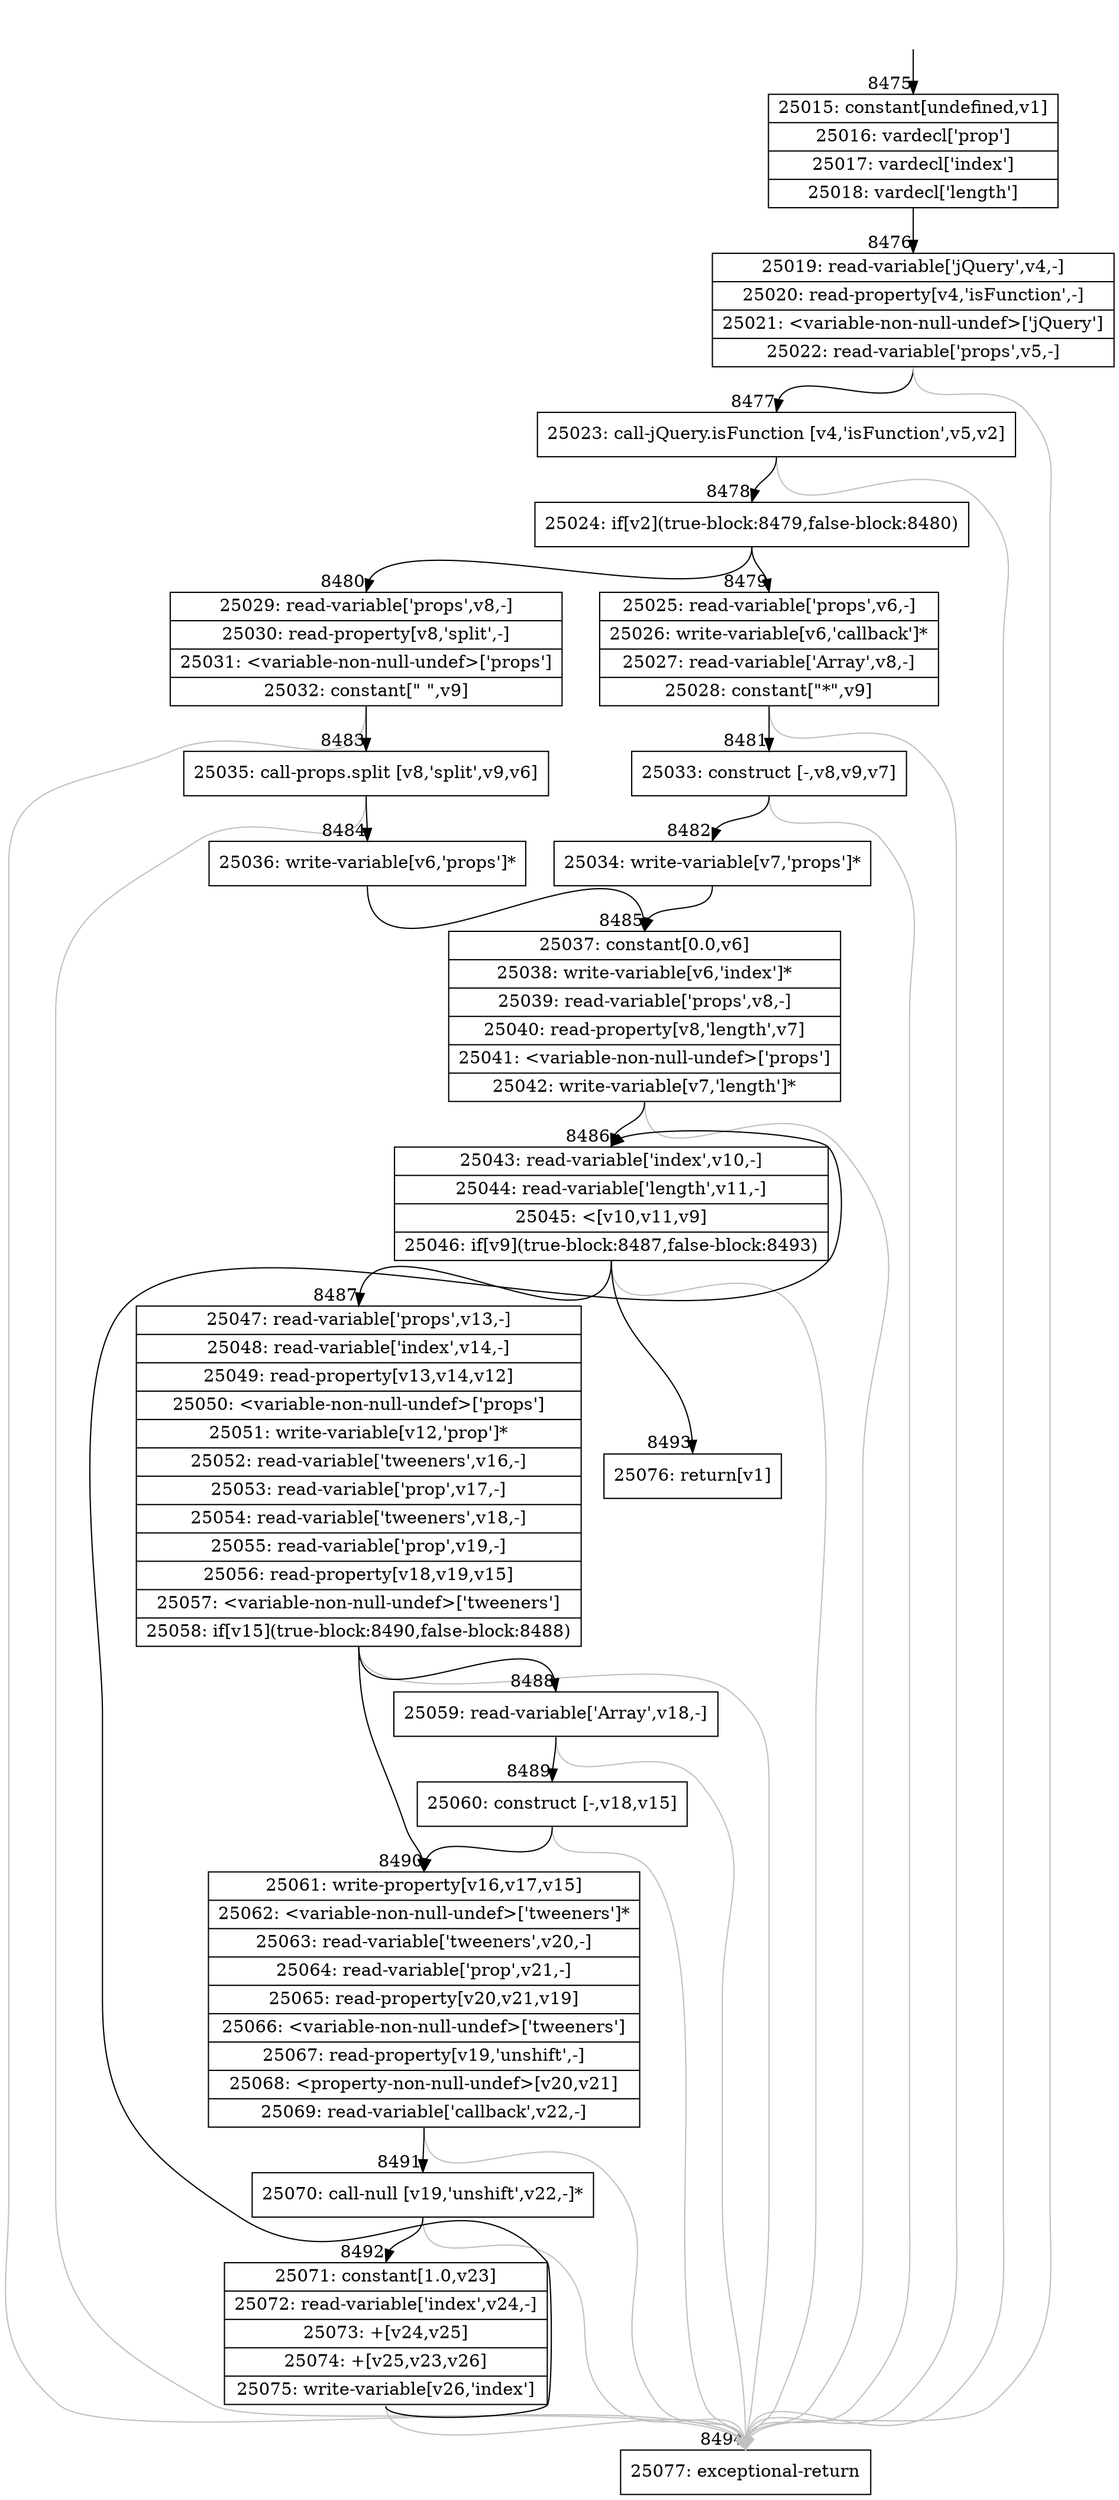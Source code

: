 digraph {
rankdir="TD"
BB_entry524[shape=none,label=""];
BB_entry524 -> BB8475 [tailport=s, headport=n, headlabel="    8475"]
BB8475 [shape=record label="{25015: constant[undefined,v1]|25016: vardecl['prop']|25017: vardecl['index']|25018: vardecl['length']}" ] 
BB8475 -> BB8476 [tailport=s, headport=n, headlabel="      8476"]
BB8476 [shape=record label="{25019: read-variable['jQuery',v4,-]|25020: read-property[v4,'isFunction',-]|25021: \<variable-non-null-undef\>['jQuery']|25022: read-variable['props',v5,-]}" ] 
BB8476 -> BB8477 [tailport=s, headport=n, headlabel="      8477"]
BB8476 -> BB8494 [tailport=s, headport=n, color=gray, headlabel="      8494"]
BB8477 [shape=record label="{25023: call-jQuery.isFunction [v4,'isFunction',v5,v2]}" ] 
BB8477 -> BB8478 [tailport=s, headport=n, headlabel="      8478"]
BB8477 -> BB8494 [tailport=s, headport=n, color=gray]
BB8478 [shape=record label="{25024: if[v2](true-block:8479,false-block:8480)}" ] 
BB8478 -> BB8479 [tailport=s, headport=n, headlabel="      8479"]
BB8478 -> BB8480 [tailport=s, headport=n, headlabel="      8480"]
BB8479 [shape=record label="{25025: read-variable['props',v6,-]|25026: write-variable[v6,'callback']*|25027: read-variable['Array',v8,-]|25028: constant[\"*\",v9]}" ] 
BB8479 -> BB8481 [tailport=s, headport=n, headlabel="      8481"]
BB8479 -> BB8494 [tailport=s, headport=n, color=gray]
BB8480 [shape=record label="{25029: read-variable['props',v8,-]|25030: read-property[v8,'split',-]|25031: \<variable-non-null-undef\>['props']|25032: constant[\" \",v9]}" ] 
BB8480 -> BB8483 [tailport=s, headport=n, headlabel="      8483"]
BB8480 -> BB8494 [tailport=s, headport=n, color=gray]
BB8481 [shape=record label="{25033: construct [-,v8,v9,v7]}" ] 
BB8481 -> BB8482 [tailport=s, headport=n, headlabel="      8482"]
BB8481 -> BB8494 [tailport=s, headport=n, color=gray]
BB8482 [shape=record label="{25034: write-variable[v7,'props']*}" ] 
BB8482 -> BB8485 [tailport=s, headport=n, headlabel="      8485"]
BB8483 [shape=record label="{25035: call-props.split [v8,'split',v9,v6]}" ] 
BB8483 -> BB8484 [tailport=s, headport=n, headlabel="      8484"]
BB8483 -> BB8494 [tailport=s, headport=n, color=gray]
BB8484 [shape=record label="{25036: write-variable[v6,'props']*}" ] 
BB8484 -> BB8485 [tailport=s, headport=n]
BB8485 [shape=record label="{25037: constant[0.0,v6]|25038: write-variable[v6,'index']*|25039: read-variable['props',v8,-]|25040: read-property[v8,'length',v7]|25041: \<variable-non-null-undef\>['props']|25042: write-variable[v7,'length']*}" ] 
BB8485 -> BB8486 [tailport=s, headport=n, headlabel="      8486"]
BB8485 -> BB8494 [tailport=s, headport=n, color=gray]
BB8486 [shape=record label="{25043: read-variable['index',v10,-]|25044: read-variable['length',v11,-]|25045: \<[v10,v11,v9]|25046: if[v9](true-block:8487,false-block:8493)}" ] 
BB8486 -> BB8487 [tailport=s, headport=n, headlabel="      8487"]
BB8486 -> BB8493 [tailport=s, headport=n, headlabel="      8493"]
BB8486 -> BB8494 [tailport=s, headport=n, color=gray]
BB8487 [shape=record label="{25047: read-variable['props',v13,-]|25048: read-variable['index',v14,-]|25049: read-property[v13,v14,v12]|25050: \<variable-non-null-undef\>['props']|25051: write-variable[v12,'prop']*|25052: read-variable['tweeners',v16,-]|25053: read-variable['prop',v17,-]|25054: read-variable['tweeners',v18,-]|25055: read-variable['prop',v19,-]|25056: read-property[v18,v19,v15]|25057: \<variable-non-null-undef\>['tweeners']|25058: if[v15](true-block:8490,false-block:8488)}" ] 
BB8487 -> BB8490 [tailport=s, headport=n, headlabel="      8490"]
BB8487 -> BB8488 [tailport=s, headport=n, headlabel="      8488"]
BB8487 -> BB8494 [tailport=s, headport=n, color=gray]
BB8488 [shape=record label="{25059: read-variable['Array',v18,-]}" ] 
BB8488 -> BB8489 [tailport=s, headport=n, headlabel="      8489"]
BB8488 -> BB8494 [tailport=s, headport=n, color=gray]
BB8489 [shape=record label="{25060: construct [-,v18,v15]}" ] 
BB8489 -> BB8490 [tailport=s, headport=n]
BB8489 -> BB8494 [tailport=s, headport=n, color=gray]
BB8490 [shape=record label="{25061: write-property[v16,v17,v15]|25062: \<variable-non-null-undef\>['tweeners']*|25063: read-variable['tweeners',v20,-]|25064: read-variable['prop',v21,-]|25065: read-property[v20,v21,v19]|25066: \<variable-non-null-undef\>['tweeners']|25067: read-property[v19,'unshift',-]|25068: \<property-non-null-undef\>[v20,v21]|25069: read-variable['callback',v22,-]}" ] 
BB8490 -> BB8491 [tailport=s, headport=n, headlabel="      8491"]
BB8490 -> BB8494 [tailport=s, headport=n, color=gray]
BB8491 [shape=record label="{25070: call-null [v19,'unshift',v22,-]*}" ] 
BB8491 -> BB8492 [tailport=s, headport=n, headlabel="      8492"]
BB8491 -> BB8494 [tailport=s, headport=n, color=gray]
BB8492 [shape=record label="{25071: constant[1.0,v23]|25072: read-variable['index',v24,-]|25073: +[v24,v25]|25074: +[v25,v23,v26]|25075: write-variable[v26,'index']}" ] 
BB8492 -> BB8486 [tailport=s, headport=n]
BB8492 -> BB8494 [tailport=s, headport=n, color=gray]
BB8493 [shape=record label="{25076: return[v1]}" ] 
BB8494 [shape=record label="{25077: exceptional-return}" ] 
//#$~ 8861
}
